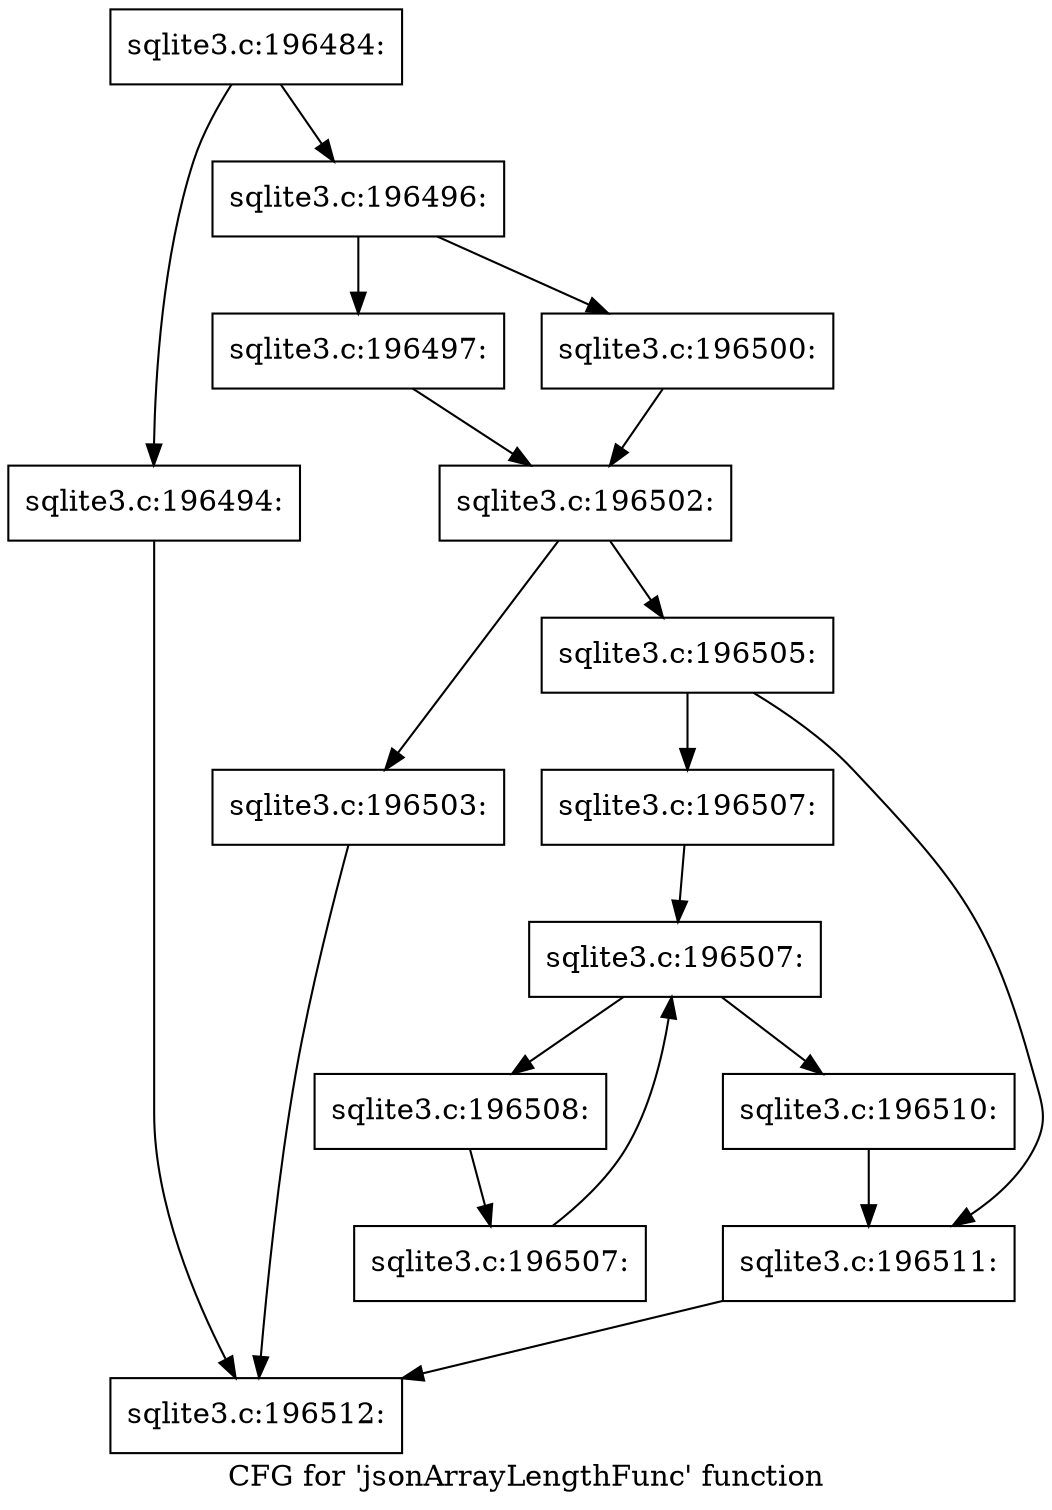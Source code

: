 digraph "CFG for 'jsonArrayLengthFunc' function" {
	label="CFG for 'jsonArrayLengthFunc' function";

	Node0x55c0fa873360 [shape=record,label="{sqlite3.c:196484:}"];
	Node0x55c0fa873360 -> Node0x55c0f6e06090;
	Node0x55c0fa873360 -> Node0x55c0fa877610;
	Node0x55c0f6e06090 [shape=record,label="{sqlite3.c:196494:}"];
	Node0x55c0f6e06090 -> Node0x55c0fa8734e0;
	Node0x55c0fa877610 [shape=record,label="{sqlite3.c:196496:}"];
	Node0x55c0fa877610 -> Node0x55c0fa877be0;
	Node0x55c0fa877610 -> Node0x55c0fa877c80;
	Node0x55c0fa877be0 [shape=record,label="{sqlite3.c:196497:}"];
	Node0x55c0fa877be0 -> Node0x55c0fa877c30;
	Node0x55c0fa877c80 [shape=record,label="{sqlite3.c:196500:}"];
	Node0x55c0fa877c80 -> Node0x55c0fa877c30;
	Node0x55c0fa877c30 [shape=record,label="{sqlite3.c:196502:}"];
	Node0x55c0fa877c30 -> Node0x55c0fa878c60;
	Node0x55c0fa877c30 -> Node0x55c0fa878cb0;
	Node0x55c0fa878c60 [shape=record,label="{sqlite3.c:196503:}"];
	Node0x55c0fa878c60 -> Node0x55c0fa8734e0;
	Node0x55c0fa878cb0 [shape=record,label="{sqlite3.c:196505:}"];
	Node0x55c0fa878cb0 -> Node0x55c0fa879180;
	Node0x55c0fa878cb0 -> Node0x55c0fa8791d0;
	Node0x55c0fa879180 [shape=record,label="{sqlite3.c:196507:}"];
	Node0x55c0fa879180 -> Node0x55c0fa879920;
	Node0x55c0fa879920 [shape=record,label="{sqlite3.c:196507:}"];
	Node0x55c0fa879920 -> Node0x55c0fa879ad0;
	Node0x55c0fa879920 -> Node0x55c0fa879770;
	Node0x55c0fa879ad0 [shape=record,label="{sqlite3.c:196508:}"];
	Node0x55c0fa879ad0 -> Node0x55c0fa879a40;
	Node0x55c0fa879a40 [shape=record,label="{sqlite3.c:196507:}"];
	Node0x55c0fa879a40 -> Node0x55c0fa879920;
	Node0x55c0fa879770 [shape=record,label="{sqlite3.c:196510:}"];
	Node0x55c0fa879770 -> Node0x55c0fa8791d0;
	Node0x55c0fa8791d0 [shape=record,label="{sqlite3.c:196511:}"];
	Node0x55c0fa8791d0 -> Node0x55c0fa8734e0;
	Node0x55c0fa8734e0 [shape=record,label="{sqlite3.c:196512:}"];
}
